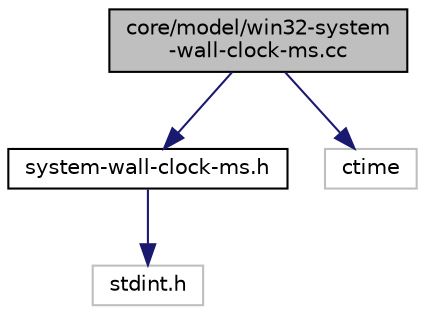 digraph "core/model/win32-system-wall-clock-ms.cc"
{
  edge [fontname="Helvetica",fontsize="10",labelfontname="Helvetica",labelfontsize="10"];
  node [fontname="Helvetica",fontsize="10",shape=record];
  Node1 [label="core/model/win32-system\l-wall-clock-ms.cc",height=0.2,width=0.4,color="black", fillcolor="grey75", style="filled", fontcolor="black"];
  Node1 -> Node2 [color="midnightblue",fontsize="10",style="solid"];
  Node2 [label="system-wall-clock-ms.h",height=0.2,width=0.4,color="black", fillcolor="white", style="filled",URL="$d1/d2a/system-wall-clock-ms_8h.html"];
  Node2 -> Node3 [color="midnightblue",fontsize="10",style="solid"];
  Node3 [label="stdint.h",height=0.2,width=0.4,color="grey75", fillcolor="white", style="filled"];
  Node1 -> Node4 [color="midnightblue",fontsize="10",style="solid"];
  Node4 [label="ctime",height=0.2,width=0.4,color="grey75", fillcolor="white", style="filled"];
}
